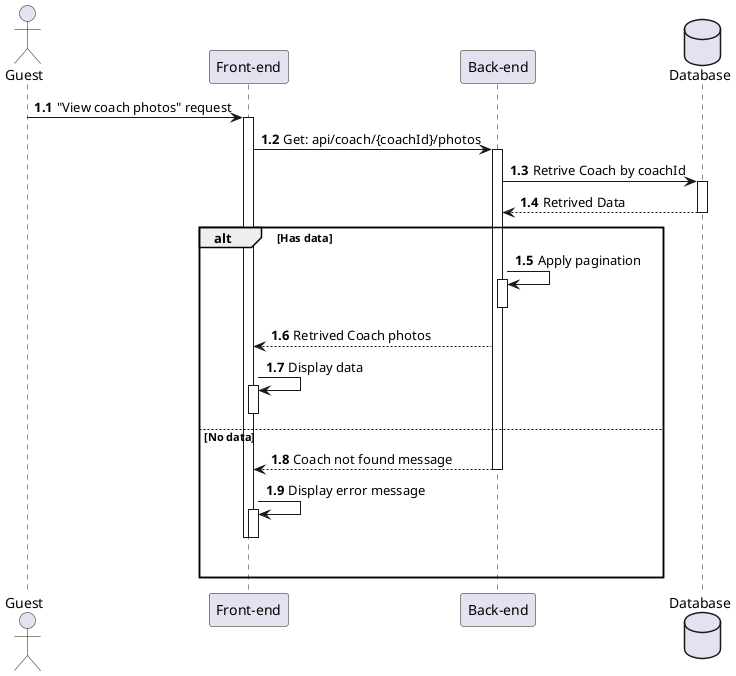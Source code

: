 @startuml ViewCoachPhoto

actor Guest as user
participant "Front-end" as client
participant "Back-end" as server 
database "Database" as db

autonumber 1.1 "<b>0:"

user -> client++ : "View coach photos" request 
client -> server++ : Get: api/coach/{coachId}/photos
server -> db++ : Retrive Coach by coachId
db --> server : Retrived Data
deactivate

alt Has data
    server -> server++ : Apply pagination
    deactivate
    server --> client : Retrived Coach photos
    client -> client++ : Display data
    deactivate

else No data
    server --> client : Coach not found message
    deactivate
    client -> client++ : Display error message
    deactivate 
    deactivate
    |||
end 
@enduml
